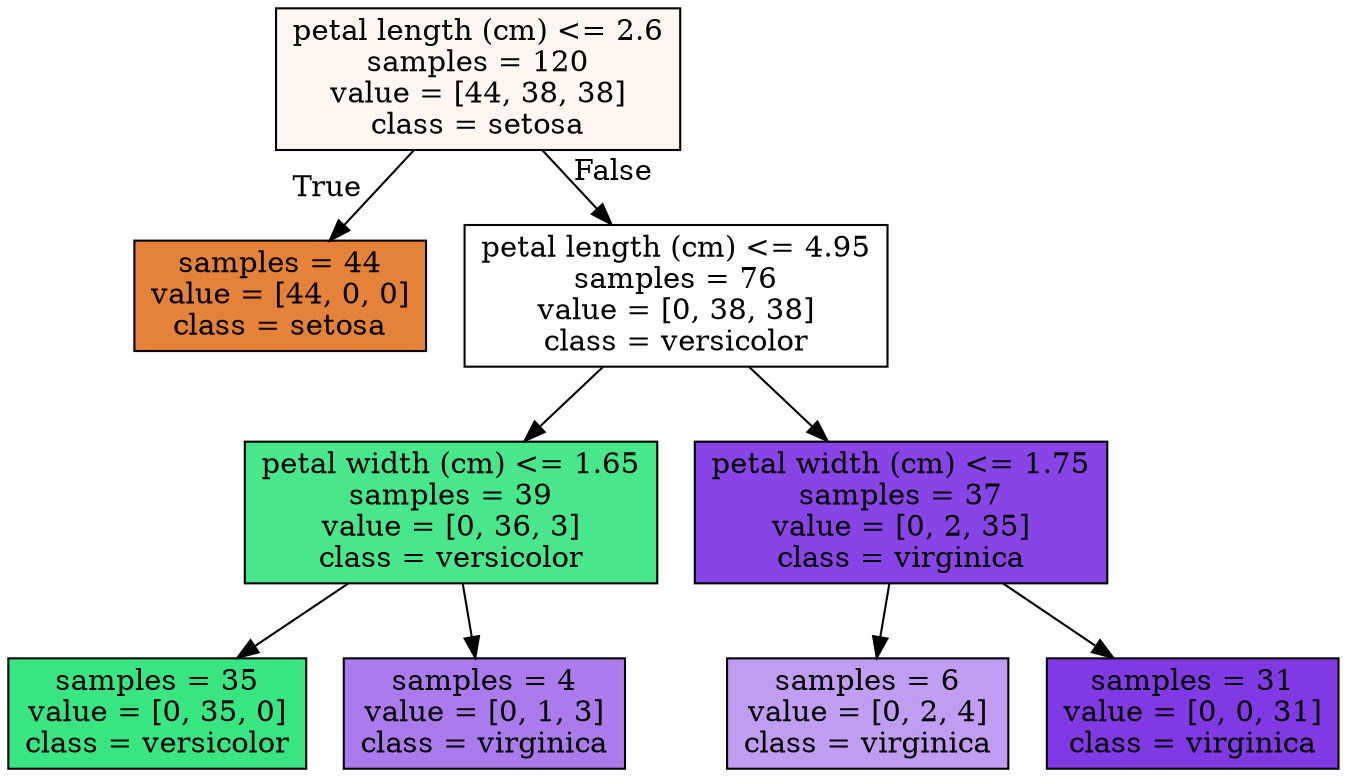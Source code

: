 digraph Tree {
node [shape=box, style="filled", color="black"] ;
0 [label="petal length (cm) <= 2.6\nsamples = 120\nvalue = [44, 38, 38]\nclass = setosa", fillcolor="#fdf6f1"] ;
1 [label="samples = 44\nvalue = [44, 0, 0]\nclass = setosa", fillcolor="#e58139"] ;
0 -> 1 [labeldistance=2.5, labelangle=45, headlabel="True"] ;
2 [label="petal length (cm) <= 4.95\nsamples = 76\nvalue = [0, 38, 38]\nclass = versicolor", fillcolor="#ffffff"] ;
0 -> 2 [labeldistance=2.5, labelangle=-45, headlabel="False"] ;
3 [label="petal width (cm) <= 1.65\nsamples = 39\nvalue = [0, 36, 3]\nclass = versicolor", fillcolor="#49e78c"] ;
2 -> 3 ;
4 [label="samples = 35\nvalue = [0, 35, 0]\nclass = versicolor", fillcolor="#39e581"] ;
3 -> 4 ;
5 [label="samples = 4\nvalue = [0, 1, 3]\nclass = virginica", fillcolor="#ab7bee"] ;
3 -> 5 ;
6 [label="petal width (cm) <= 1.75\nsamples = 37\nvalue = [0, 2, 35]\nclass = virginica", fillcolor="#8844e6"] ;
2 -> 6 ;
7 [label="samples = 6\nvalue = [0, 2, 4]\nclass = virginica", fillcolor="#c09cf2"] ;
6 -> 7 ;
8 [label="samples = 31\nvalue = [0, 0, 31]\nclass = virginica", fillcolor="#8139e5"] ;
6 -> 8 ;
}